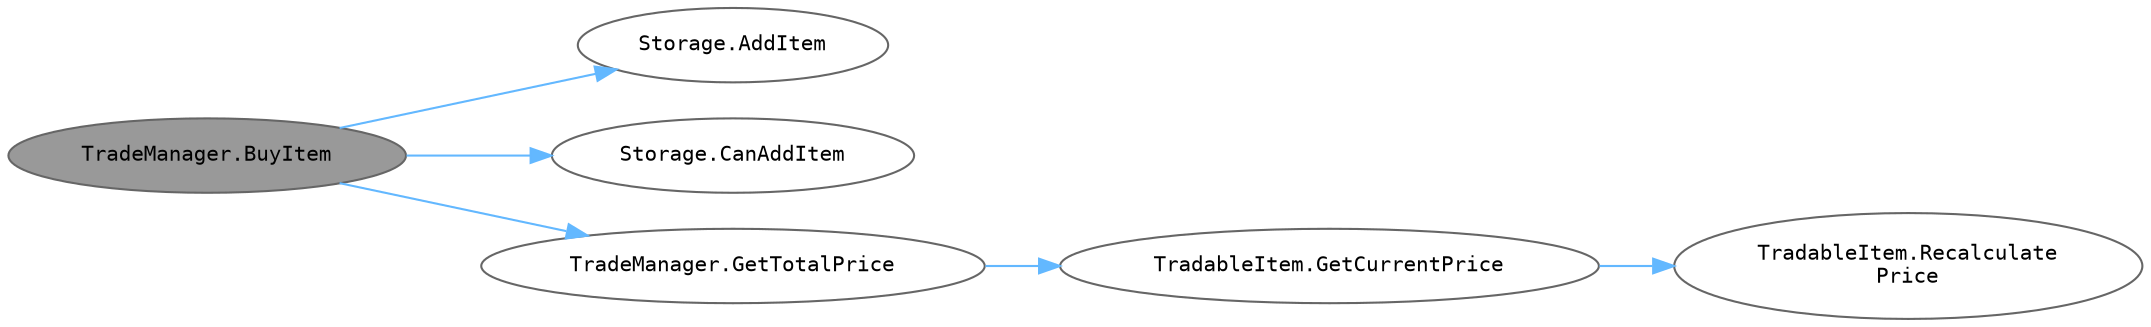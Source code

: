 digraph "TradeManager.BuyItem"
{
 // INTERACTIVE_SVG=YES
 // LATEX_PDF_SIZE
  bgcolor="transparent";
  edge [fontname=Helvetica,fontsize=10,labelfontname=Helvetica,labelfontsize=10];
  node [fontname=Helvetica,fontsize=10,fontname=Consolas fontsize=10 style=filled height=0.2 width=0.4 margin=0.1];
  rankdir="LR";
  Node1 [id="Node000001",label="TradeManager.BuyItem",height=0.2,width=0.4,color="gray40", fillcolor="grey60", style="filled", fontcolor="black",tooltip="지정된 아이템을 구매하는 메서드입니다. 구매가 가능하면 아이템을 창고에 추가하고, 플레이어의 COMA를 차감합니다."];
  Node1 -> Node2 [id="edge1_Node000001_Node000002",color="steelblue1",style="solid",tooltip=" "];
  Node2 [id="Node000002",label="Storage.AddItem",height=0.2,width=0.4,color="grey40", fillcolor="white", style="filled",URL="$class_storage.html#a7ba0632988450a80b278a334d9b59b15",tooltip="창고에 아이템을 추가합니다. 이미 저장된 아이템의 경우, 총 수량이 maxStackAmount를 넘지 않는지 확인합니다."];
  Node1 -> Node3 [id="edge2_Node000001_Node000003",color="steelblue1",style="solid",tooltip=" "];
  Node3 [id="Node000003",label="Storage.CanAddItem",height=0.2,width=0.4,color="grey40", fillcolor="white", style="filled",URL="$class_storage.html#a89456bd4743723cd67022ab124bf56f0",tooltip="주어진 아이템을 추가할 수 있는지 확인합니다."];
  Node1 -> Node4 [id="edge3_Node000001_Node000004",color="steelblue1",style="solid",tooltip=" "];
  Node4 [id="Node000004",label="TradeManager.GetTotalPrice",height=0.2,width=0.4,color="grey40", fillcolor="white", style="filled",URL="$class_trade_manager.html#aef559d6f0f6b8529909ae3db8def5934",tooltip="지정된 아이템과 수량에 대한 총 가격을 계산합니다."];
  Node4 -> Node5 [id="edge4_Node000004_Node000005",color="steelblue1",style="solid",tooltip=" "];
  Node5 [id="Node000005",label="TradableItem.GetCurrentPrice",height=0.2,width=0.4,color="grey40", fillcolor="white", style="filled",URL="$class_tradable_item.html#ab67b178b6fde23d719e4a20964e58499",tooltip="현재 가격을 반환합니다. 아직 초기화되지 않았다면 RecalculatePrice()를 호출하여 basePrice ± fluctuation 범위에서 랜덤으로 결정한 후,..."];
  Node5 -> Node6 [id="edge5_Node000005_Node000006",color="steelblue1",style="solid",tooltip=" "];
  Node6 [id="Node000006",label="TradableItem.Recalculate\lPrice",height=0.2,width=0.4,color="grey40", fillcolor="white", style="filled",URL="$class_tradable_item.html#a489fb9d4a846f4e4f0fc245c1eb39a29",tooltip="외부에서 가격을 갱신할 필요가 있을 때 호출합니다. basePrice ± fluctuation 범위 내에서 새로 랜덤으로 가격을 계산합니다. 음수가 되지 않도록 보정합니다."];
}
